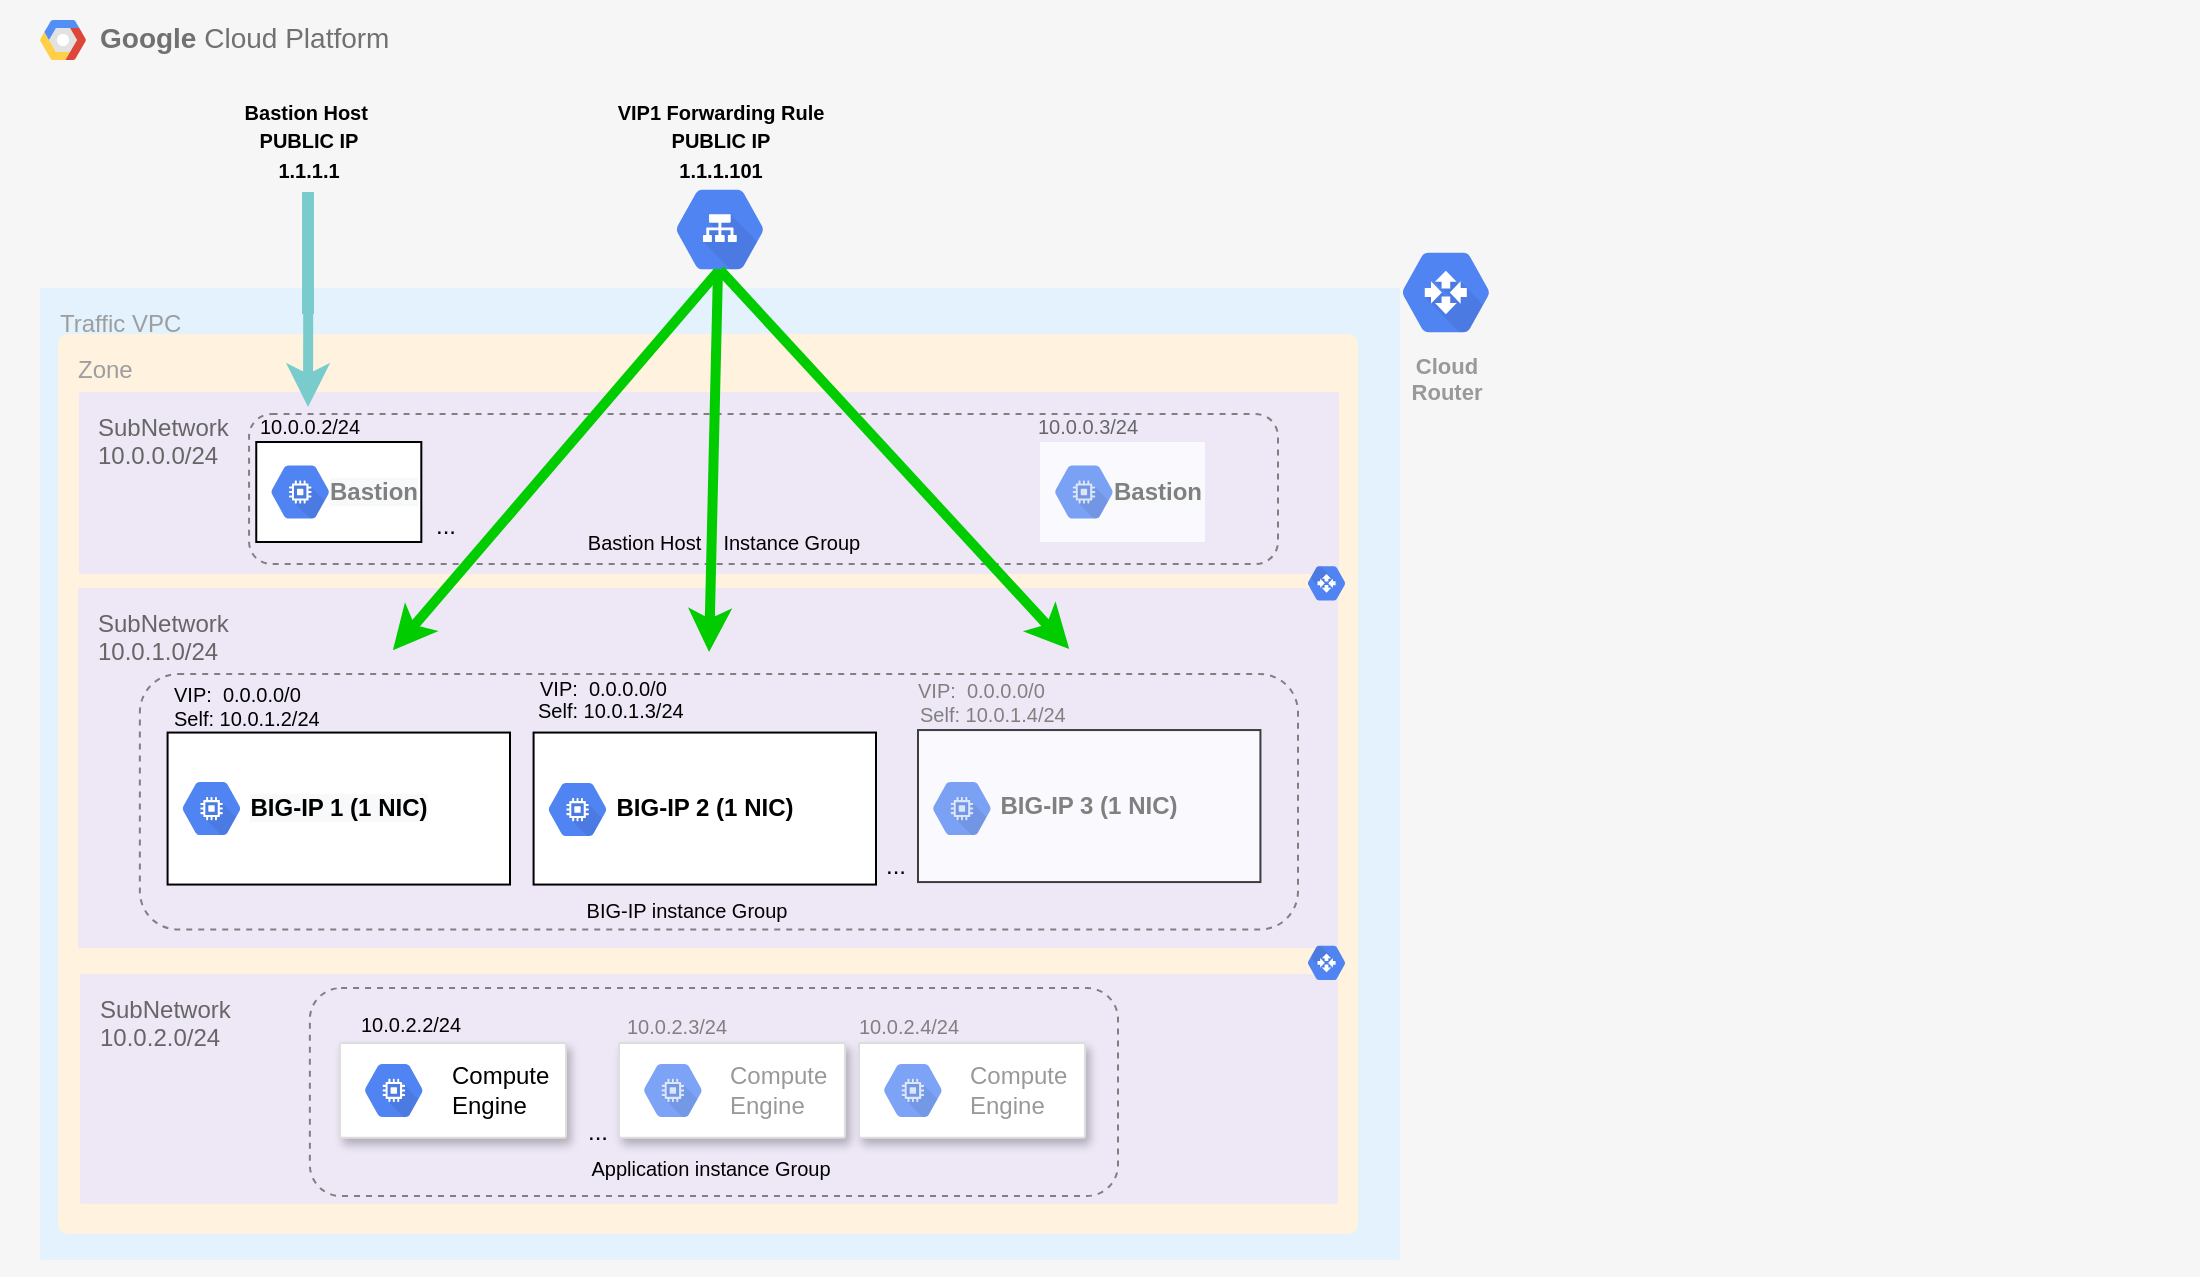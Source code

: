 <mxfile version="15.2.7" type="device"><diagram id="hrUrZuJ2duOs5Gn9yQjz" name="Page-1"><mxGraphModel dx="763" dy="2296" grid="1" gridSize="10" guides="1" tooltips="1" connect="1" arrows="1" fold="1" page="1" pageScale="1" pageWidth="1100" pageHeight="850" math="0" shadow="0"><root><mxCell id="0"/><mxCell id="1" parent="0"/><mxCell id="L_oeTIUVo5TAKEpqotAu-3" value="&lt;b&gt;Google &lt;/b&gt;Cloud Platform" style="fillColor=#F6F6F6;strokeColor=none;shadow=0;gradientColor=none;fontSize=14;align=left;spacing=10;fontColor=#717171;9E9E9E;verticalAlign=top;spacingTop=-4;fontStyle=0;spacingLeft=40;html=1;" parent="1" vertex="1"><mxGeometry y="-856" width="1100" height="638.5" as="geometry"/></mxCell><mxCell id="L_oeTIUVo5TAKEpqotAu-4" value="" style="shape=mxgraph.gcp2.google_cloud_platform;fillColor=#F6F6F6;strokeColor=none;shadow=0;gradientColor=none;" parent="L_oeTIUVo5TAKEpqotAu-3" vertex="1"><mxGeometry width="23" height="20" relative="1" as="geometry"><mxPoint x="20" y="10" as="offset"/></mxGeometry></mxCell><mxCell id="L_oeTIUVo5TAKEpqotAu-30" value="Traffic VPC" style="points=[[0,0,0],[0.25,0,0],[0.5,0,0],[0.75,0,0],[1,0,0],[1,0.25,0],[1,0.5,0],[1,0.75,0],[1,1,0],[0.75,1,0],[0.5,1,0],[0.25,1,0],[0,1,0],[0,0.75,0],[0,0.5,0],[0,0.25,0]];rounded=1;absoluteArcSize=1;arcSize=2;html=1;strokeColor=none;gradientColor=none;shadow=0;dashed=0;fontSize=12;fontColor=#9E9E9E;align=left;verticalAlign=top;spacing=10;spacingTop=-4;fillColor=#E3F2FD;" parent="L_oeTIUVo5TAKEpqotAu-3" vertex="1"><mxGeometry x="20" y="144.03" width="680" height="485.97" as="geometry"/></mxCell><mxCell id="L_oeTIUVo5TAKEpqotAu-31" value="Zone" style="points=[[0,0,0],[0.25,0,0],[0.5,0,0],[0.75,0,0],[1,0,0],[1,0.25,0],[1,0.5,0],[1,0.75,0],[1,1,0],[0.75,1,0],[0.5,1,0],[0.25,1,0],[0,1,0],[0,0.75,0],[0,0.5,0],[0,0.25,0]];rounded=1;absoluteArcSize=1;arcSize=10;html=1;strokeColor=none;gradientColor=none;shadow=0;dashed=0;fontSize=12;fontColor=#9E9E9E;align=left;verticalAlign=top;spacing=10;spacingTop=-4;fillColor=#FFF3E0;" parent="L_oeTIUVo5TAKEpqotAu-30" vertex="1"><mxGeometry width="650" height="450" relative="1" as="geometry"><mxPoint x="9" y="23" as="offset"/></mxGeometry></mxCell><mxCell id="L_oeTIUVo5TAKEpqotAu-32" value="&lt;span style=&quot;color: rgb(102 , 102 , 102)&quot;&gt;SubNetwork&lt;/span&gt;&lt;br style=&quot;color: rgb(102 , 102 , 102)&quot;&gt;&lt;span style=&quot;color: rgb(102 , 102 , 102)&quot;&gt;10.0.1.0/24&lt;/span&gt;" style="points=[[0,0,0],[0.25,0,0],[0.5,0,0],[0.75,0,0],[1,0,0],[1,0.25,0],[1,0.5,0],[1,0.75,0],[1,1,0],[0.75,1,0],[0.5,1,0],[0.25,1,0],[0,1,0],[0,0.75,0],[0,0.5,0],[0,0.25,0]];rounded=1;absoluteArcSize=1;arcSize=2;html=1;strokeColor=none;gradientColor=none;shadow=0;dashed=0;fontSize=12;fontColor=#9E9E9E;align=left;verticalAlign=top;spacing=10;spacingTop=-4;fillColor=#EDE7F6;" parent="L_oeTIUVo5TAKEpqotAu-31" vertex="1"><mxGeometry width="630" height="180" relative="1" as="geometry"><mxPoint x="10" y="127" as="offset"/></mxGeometry></mxCell><mxCell id="L_oeTIUVo5TAKEpqotAu-89" value="&lt;font style=&quot;font-size: 10px&quot;&gt;&lt;span&gt;0.0.0.0:http&lt;/span&gt;&lt;/font&gt;" style="text;html=1;align=left;verticalAlign=middle;resizable=0;points=[];autosize=1;fontStyle=1" parent="L_oeTIUVo5TAKEpqotAu-31" vertex="1"><mxGeometry x="239.934" y="401.882" width="70" height="20" as="geometry"/></mxCell><mxCell id="DzZYeF4MVpdsK01x4poW-1" value="&lt;font color=&quot;#666666&quot;&gt;SubNetwork&lt;br&gt;10.0.2.0/24&lt;/font&gt;" style="points=[[0,0,0],[0.25,0,0],[0.5,0,0],[0.75,0,0],[1,0,0],[1,0.25,0],[1,0.5,0],[1,0.75,0],[1,1,0],[0.75,1,0],[0.5,1,0],[0.25,1,0],[0,1,0],[0,0.75,0],[0,0.5,0],[0,0.25,0]];rounded=1;absoluteArcSize=1;arcSize=2;html=1;strokeColor=none;gradientColor=none;shadow=0;dashed=0;fontSize=12;fontColor=#9E9E9E;align=left;verticalAlign=top;spacing=10;spacingTop=-4;fillColor=#EDE7F6;" parent="L_oeTIUVo5TAKEpqotAu-31" vertex="1"><mxGeometry x="10.93" y="320" width="629.07" height="114.88" as="geometry"/></mxCell><mxCell id="veZG__Dy6hjF33BgE7It-9" value="" style="strokeColor=#dddddd;shadow=1;strokeWidth=1;rounded=1;absoluteArcSize=1;arcSize=2;" parent="L_oeTIUVo5TAKEpqotAu-31" vertex="1"><mxGeometry x="140.93" y="354.507" width="113.07" height="47.372" as="geometry"/></mxCell><mxCell id="veZG__Dy6hjF33BgE7It-10" value="&lt;font color=&quot;#000000&quot;&gt;Compute &lt;br&gt;Engine&lt;/font&gt;" style="dashed=0;connectable=0;html=1;fillColor=#5184F3;strokeColor=none;shape=mxgraph.gcp2.hexIcon;prIcon=compute_engine;part=1;labelPosition=right;verticalLabelPosition=middle;align=left;verticalAlign=middle;spacingLeft=5;fontColor=#999999;fontSize=12;" parent="veZG__Dy6hjF33BgE7It-9" vertex="1"><mxGeometry y="0.5" width="44" height="39" relative="1" as="geometry"><mxPoint x="5" y="-19.5" as="offset"/></mxGeometry></mxCell><mxCell id="i-7Z5bn5I6anRkR01u8z-23" value="&lt;b style=&quot;color: rgb(153 , 153 , 153) ; font-family: &amp;#34;helvetica&amp;#34; ; font-size: 12px ; font-style: normal ; letter-spacing: normal ; text-align: left ; text-indent: 0px ; text-transform: none ; word-spacing: 0px ; background-color: rgb(248 , 249 , 250)&quot;&gt;&lt;font color=&quot;#000000&quot;&gt;BIG-IP 1 (1 NIC)&lt;/font&gt;&lt;/b&gt;" style="rounded=0;whiteSpace=wrap;html=1;" parent="L_oeTIUVo5TAKEpqotAu-31" vertex="1"><mxGeometry x="54.79" y="199.25" width="171.21" height="76" as="geometry"/></mxCell><mxCell id="DzZYeF4MVpdsK01x4poW-3" value="&lt;b style=&quot;color: rgb(153 , 153 , 153) ; font-family: &amp;#34;helvetica&amp;#34; ; text-align: left&quot;&gt;&lt;font color=&quot;#000000&quot;&gt;BIG-IP 2 (1 NIC)&lt;/font&gt;&lt;/b&gt;" style="rounded=0;whiteSpace=wrap;html=1;" parent="L_oeTIUVo5TAKEpqotAu-31" vertex="1"><mxGeometry x="237.79" y="199.25" width="171.21" height="76" as="geometry"/></mxCell><mxCell id="DzZYeF4MVpdsK01x4poW-11" value="&lt;b style=&quot;font-family: &amp;#34;helvetica&amp;#34; ; text-align: left&quot;&gt;&lt;font color=&quot;#808080&quot;&gt;BIG-IP 3 (1 NIC)&lt;/font&gt;&lt;/b&gt;" style="rounded=0;whiteSpace=wrap;html=1;opacity=75;" parent="L_oeTIUVo5TAKEpqotAu-31" vertex="1"><mxGeometry x="430" y="198" width="171.21" height="76" as="geometry"/></mxCell><mxCell id="DzZYeF4MVpdsK01x4poW-22" value="" style="strokeColor=#dddddd;shadow=1;strokeWidth=1;rounded=1;absoluteArcSize=1;arcSize=2;" parent="L_oeTIUVo5TAKEpqotAu-31" vertex="1"><mxGeometry x="280.47" y="354.507" width="113.07" height="47.372" as="geometry"/></mxCell><mxCell id="DzZYeF4MVpdsK01x4poW-23" value="Compute &lt;br&gt;Engine" style="dashed=0;connectable=0;html=1;fillColor=#5184F3;strokeColor=none;shape=mxgraph.gcp2.hexIcon;prIcon=compute_engine;part=1;labelPosition=right;verticalLabelPosition=middle;align=left;verticalAlign=middle;spacingLeft=5;fontColor=#999999;fontSize=12;opacity=75;" parent="DzZYeF4MVpdsK01x4poW-22" vertex="1"><mxGeometry y="0.5" width="44" height="39" relative="1" as="geometry"><mxPoint x="5" y="-19.5" as="offset"/></mxGeometry></mxCell><mxCell id="DzZYeF4MVpdsK01x4poW-24" value="" style="strokeColor=#dddddd;shadow=1;strokeWidth=1;rounded=1;absoluteArcSize=1;arcSize=2;" parent="L_oeTIUVo5TAKEpqotAu-31" vertex="1"><mxGeometry x="400.47" y="354.507" width="113.07" height="47.372" as="geometry"/></mxCell><mxCell id="DzZYeF4MVpdsK01x4poW-25" value="Compute&lt;br&gt;Engine" style="dashed=0;connectable=0;html=1;fillColor=#5184F3;strokeColor=none;shape=mxgraph.gcp2.hexIcon;prIcon=compute_engine;part=1;labelPosition=right;verticalLabelPosition=middle;align=left;verticalAlign=middle;spacingLeft=5;fontColor=#999999;fontSize=12;opacity=75;" parent="DzZYeF4MVpdsK01x4poW-24" vertex="1"><mxGeometry y="0.5" width="44" height="39" relative="1" as="geometry"><mxPoint x="5" y="-19.5" as="offset"/></mxGeometry></mxCell><mxCell id="DzZYeF4MVpdsK01x4poW-26" value="&lt;font style=&quot;font-size: 10px&quot;&gt;10.0.2.2/24&lt;/font&gt;" style="text;html=1;align=center;verticalAlign=middle;resizable=0;points=[];autosize=1;" parent="L_oeTIUVo5TAKEpqotAu-31" vertex="1"><mxGeometry x="140.933" y="334.503" width="70" height="20" as="geometry"/></mxCell><mxCell id="veZG__Dy6hjF33BgE7It-8" value="&lt;font style=&quot;font-size: 10px&quot;&gt;Application instance Group&lt;/font&gt;" style="text;html=1;align=center;verticalAlign=middle;resizable=0;points=[];autosize=1;" parent="L_oeTIUVo5TAKEpqotAu-31" vertex="1"><mxGeometry x="255.934" y="406.997" width="140" height="20" as="geometry"/></mxCell><mxCell id="DzZYeF4MVpdsK01x4poW-29" value="&lt;font style=&quot;font-size: 10px&quot;&gt;BIG-IP instance Group&lt;/font&gt;" style="text;html=1;align=center;verticalAlign=middle;resizable=0;points=[];autosize=1;" parent="L_oeTIUVo5TAKEpqotAu-31" vertex="1"><mxGeometry x="254.004" y="277.747" width="120" height="20" as="geometry"/></mxCell><mxCell id="DzZYeF4MVpdsK01x4poW-32" value="..." style="text;html=1;strokeColor=none;fillColor=none;align=center;verticalAlign=middle;whiteSpace=wrap;rounded=0;opacity=75;" parent="L_oeTIUVo5TAKEpqotAu-31" vertex="1"><mxGeometry x="399.47" y="257.25" width="40" height="18" as="geometry"/></mxCell><mxCell id="DzZYeF4MVpdsK01x4poW-21" value="&lt;br&gt;" style="html=1;fillColor=#5184F3;strokeColor=none;verticalAlign=top;labelPosition=center;verticalLabelPosition=bottom;align=center;spacingTop=-6;fontSize=11;fontStyle=1;fontColor=#999999;shape=mxgraph.gcp2.hexIcon;prIcon=cloud_router;aspect=fixed;direction=west;" parent="L_oeTIUVo5TAKEpqotAu-31" vertex="1"><mxGeometry x="619.998" y="301.773" width="28.458" height="25.227" as="geometry"/></mxCell><mxCell id="DzZYeF4MVpdsK01x4poW-9" value="&lt;font style=&quot;font-size: 10px&quot;&gt;VIP:&amp;nbsp; 0.0.0.0/0&lt;/font&gt;" style="text;html=1;align=left;verticalAlign=middle;resizable=0;points=[];autosize=1;" parent="L_oeTIUVo5TAKEpqotAu-31" vertex="1"><mxGeometry x="238.794" y="166.999" width="80" height="20" as="geometry"/></mxCell><mxCell id="DzZYeF4MVpdsK01x4poW-6" value="&lt;font style=&quot;font-size: 10px&quot;&gt;Self: 10.0.1.3/24&lt;/font&gt;" style="text;html=1;align=left;verticalAlign=middle;resizable=0;points=[];autosize=1;" parent="L_oeTIUVo5TAKEpqotAu-31" vertex="1"><mxGeometry x="237.794" y="177.999" width="90" height="20" as="geometry"/></mxCell><mxCell id="uVPG9mShz7k0bt1VqO9q-10" value="" style="dashed=0;connectable=0;html=1;fillColor=#5184F3;strokeColor=none;shape=mxgraph.gcp2.hexIcon;prIcon=compute_engine;part=1;labelPosition=right;verticalLabelPosition=middle;align=left;verticalAlign=middle;spacingLeft=5;fontColor=#999999;fontSize=12;" vertex="1" parent="L_oeTIUVo5TAKEpqotAu-31"><mxGeometry x="54.79" y="217.75" width="44" height="39" as="geometry"/></mxCell><mxCell id="uVPG9mShz7k0bt1VqO9q-11" value="" style="dashed=0;connectable=0;html=1;fillColor=#5184F3;strokeColor=none;shape=mxgraph.gcp2.hexIcon;prIcon=compute_engine;part=1;labelPosition=right;verticalLabelPosition=middle;align=left;verticalAlign=middle;spacingLeft=5;fontColor=#999999;fontSize=12;" vertex="1" parent="L_oeTIUVo5TAKEpqotAu-31"><mxGeometry x="237.79" y="218.25" width="44" height="39" as="geometry"/></mxCell><mxCell id="uVPG9mShz7k0bt1VqO9q-12" value="" style="dashed=0;connectable=0;html=1;fillColor=#5184F3;strokeColor=none;shape=mxgraph.gcp2.hexIcon;prIcon=compute_engine;part=1;labelPosition=right;verticalLabelPosition=middle;align=left;verticalAlign=middle;spacingLeft=5;fontColor=#999999;fontSize=12;opacity=75;" vertex="1" parent="L_oeTIUVo5TAKEpqotAu-31"><mxGeometry x="430.0" y="217.75" width="44" height="39" as="geometry"/></mxCell><mxCell id="uVPG9mShz7k0bt1VqO9q-22" value="&lt;font style=&quot;font-size: 10px&quot;&gt;10.0.0.X/24&lt;/font&gt;" style="text;html=1;align=left;verticalAlign=middle;resizable=0;points=[];autosize=1;" vertex="1" parent="L_oeTIUVo5TAKEpqotAu-31"><mxGeometry x="95.534" y="68.969" width="70" height="20" as="geometry"/></mxCell><mxCell id="uVPG9mShz7k0bt1VqO9q-27" value="&lt;span style=&quot;color: rgb(102 , 102 , 102)&quot;&gt;SubNetwork&lt;/span&gt;&lt;br style=&quot;color: rgb(102 , 102 , 102)&quot;&gt;&lt;span style=&quot;color: rgb(102 , 102 , 102)&quot;&gt;10.0.0.0/24&lt;/span&gt;" style="points=[[0,0,0],[0.25,0,0],[0.5,0,0],[0.75,0,0],[1,0,0],[1,0.25,0],[1,0.5,0],[1,0.75,0],[1,1,0],[0.75,1,0],[0.5,1,0],[0.25,1,0],[0,1,0],[0,0.75,0],[0,0.5,0],[0,0.25,0]];rounded=1;absoluteArcSize=1;arcSize=2;html=1;strokeColor=none;gradientColor=none;shadow=0;dashed=0;fontSize=12;fontColor=#9E9E9E;align=left;verticalAlign=top;spacing=10;spacingTop=-4;fillColor=#EDE7F6;" vertex="1" parent="L_oeTIUVo5TAKEpqotAu-31"><mxGeometry x="10.47" y="28.97" width="630" height="91.03" as="geometry"/></mxCell><mxCell id="uVPG9mShz7k0bt1VqO9q-32" value="" style="rounded=1;whiteSpace=wrap;html=1;fillColor=none;strokeColor=#808080;dashed=1;" vertex="1" parent="L_oeTIUVo5TAKEpqotAu-31"><mxGeometry x="95.53" y="40" width="514.47" height="75" as="geometry"/></mxCell><mxCell id="uVPG9mShz7k0bt1VqO9q-33" value="&lt;b style=&quot;font-family: &amp;#34;helvetica&amp;#34; ; font-size: 12px ; font-style: normal ; letter-spacing: normal ; text-indent: 0px ; text-transform: none ; word-spacing: 0px ; background-color: rgb(248 , 249 , 250)&quot;&gt;&lt;font color=&quot;#808080&quot;&gt;Bastion&lt;/font&gt;&lt;/b&gt;" style="rounded=0;whiteSpace=wrap;html=1;align=right;" vertex="1" parent="L_oeTIUVo5TAKEpqotAu-31"><mxGeometry x="99.13" y="53.97" width="82.53" height="50" as="geometry"/></mxCell><mxCell id="uVPG9mShz7k0bt1VqO9q-34" value="&lt;span style=&quot;color: rgba(0 , 0 , 0 , 0) ; font-family: monospace ; font-size: 0px&quot;&gt;%3CmxGraphModel%3E%3Croot%3E%3CmxCell%20id%3D%220%22%2F%3E%3CmxCell%20id%3D%221%22%20parent%3D%220%22%2F%3E%3CmxCell%20id%3D%222%22%20style%3D%22edgeStyle%3DorthogonalEdgeStyle%3Brounded%3D0%3BorthogonalLoop%3D1%3BjettySize%3Dauto%3Bhtml%3D1%3BexitX%3D1%3BexitY%3D0%3BexitDx%3D0%3BexitDy%3D0%3B%22%20edge%3D%221%22%20parent%3D%221%22%3E%3CmxGeometry%20relative%3D%221%22%20as%3D%22geometry%22%3E%3CmxPoint%20x%3D%22169.0%22%20y%3D%22-598.97%22%20as%3D%22sourcePoint%22%2F%3E%3CmxPoint%20x%3D%22122.724%22%20y%3D%22-548.97%22%20as%3D%22targetPoint%22%2F%3E%3C%2FmxGeometry%3E%3C%2FmxCell%3E%3C%2Froot%3E%3C%2FmxGraphModel%3E&lt;/span&gt;" style="dashed=0;connectable=0;html=1;fillColor=#5184F3;strokeColor=none;shape=mxgraph.gcp2.hexIcon;prIcon=compute_engine;part=1;labelPosition=right;verticalLabelPosition=middle;align=left;verticalAlign=middle;spacingLeft=5;fontColor=#999999;fontSize=12;" vertex="1" parent="L_oeTIUVo5TAKEpqotAu-31"><mxGeometry x="99.13" y="59.47" width="44" height="39" as="geometry"/></mxCell><mxCell id="uVPG9mShz7k0bt1VqO9q-37" value="&lt;b style=&quot;font-family: &amp;#34;helvetica&amp;#34; ; font-size: 12px ; font-style: normal ; letter-spacing: normal ; text-indent: 0px ; text-transform: none ; word-spacing: 0px ; background-color: rgb(248 , 249 , 250)&quot;&gt;&lt;font color=&quot;#808080&quot;&gt;Bastion&lt;/font&gt;&lt;/b&gt;" style="rounded=0;whiteSpace=wrap;html=1;align=right;strokeColor=none;opacity=75;" vertex="1" parent="L_oeTIUVo5TAKEpqotAu-31"><mxGeometry x="491" y="53.97" width="82.53" height="50" as="geometry"/></mxCell><mxCell id="uVPG9mShz7k0bt1VqO9q-38" value="&lt;span style=&quot;color: rgba(0 , 0 , 0 , 0) ; font-family: monospace ; font-size: 0px&quot;&gt;%3CmxGraphModel%3E%3Croot%3E%3CmxCell%20id%3D%220%22%2F%3E%3CmxCell%20id%3D%221%22%20parent%3D%220%22%2F%3E%3CmxCell%20id%3D%222%22%20style%3D%22edgeStyle%3DorthogonalEdgeStyle%3Brounded%3D0%3BorthogonalLoop%3D1%3BjettySize%3Dauto%3Bhtml%3D1%3BexitX%3D1%3BexitY%3D0%3BexitDx%3D0%3BexitDy%3D0%3B%22%20edge%3D%221%22%20parent%3D%221%22%3E%3CmxGeometry%20relative%3D%221%22%20as%3D%22geometry%22%3E%3CmxPoint%20x%3D%22169.0%22%20y%3D%22-598.97%22%20as%3D%22sourcePoint%22%2F%3E%3CmxPoint%20x%3D%22122.724%22%20y%3D%22-548.97%22%20as%3D%22targetPoint%22%2F%3E%3C%2FmxGeometry%3E%3C%2FmxCell%3E%3C%2Froot%3E%3C%2FmxGraphModel%3E&lt;/span&gt;" style="dashed=0;connectable=0;html=1;fillColor=#5184F3;strokeColor=none;shape=mxgraph.gcp2.hexIcon;prIcon=compute_engine;part=1;labelPosition=right;verticalLabelPosition=middle;align=left;verticalAlign=middle;spacingLeft=5;fontColor=#999999;fontSize=12;opacity=75;" vertex="1" parent="L_oeTIUVo5TAKEpqotAu-31"><mxGeometry x="491.0" y="59.47" width="44" height="39" as="geometry"/></mxCell><mxCell id="uVPG9mShz7k0bt1VqO9q-40" value="&lt;font style=&quot;font-size: 10px&quot;&gt;Bastion Host&amp;nbsp; &amp;nbsp; Instance Group&lt;/font&gt;" style="text;html=1;strokeColor=none;fillColor=none;align=center;verticalAlign=middle;whiteSpace=wrap;rounded=0;" vertex="1" parent="L_oeTIUVo5TAKEpqotAu-31"><mxGeometry x="252.79" y="94" width="160" height="20" as="geometry"/></mxCell><mxCell id="uVPG9mShz7k0bt1VqO9q-44" value="..." style="text;html=1;strokeColor=none;fillColor=none;align=center;verticalAlign=middle;whiteSpace=wrap;rounded=0;opacity=75;" vertex="1" parent="L_oeTIUVo5TAKEpqotAu-31"><mxGeometry x="174.47" y="85.97" width="40" height="20" as="geometry"/></mxCell><mxCell id="uVPG9mShz7k0bt1VqO9q-45" value="&lt;font style=&quot;font-size: 10px&quot;&gt;10.0.0.2/24&lt;/font&gt;" style="text;html=1;strokeColor=none;fillColor=none;align=center;verticalAlign=middle;whiteSpace=wrap;rounded=0;opacity=75;" vertex="1" parent="L_oeTIUVo5TAKEpqotAu-31"><mxGeometry x="105.93" y="35.97" width="40" height="20" as="geometry"/></mxCell><mxCell id="uVPG9mShz7k0bt1VqO9q-46" value="&lt;font style=&quot;font-size: 10px&quot; color=&quot;#666666&quot;&gt;10.0.0.3/24&lt;/font&gt;" style="text;html=1;strokeColor=none;fillColor=none;align=center;verticalAlign=middle;whiteSpace=wrap;rounded=0;opacity=75;" vertex="1" parent="L_oeTIUVo5TAKEpqotAu-31"><mxGeometry x="494.6" y="35.97" width="40" height="20" as="geometry"/></mxCell><mxCell id="uVPG9mShz7k0bt1VqO9q-47" value="&lt;br&gt;" style="html=1;fillColor=#5184F3;strokeColor=none;verticalAlign=top;labelPosition=center;verticalLabelPosition=bottom;align=center;spacingTop=-6;fontSize=11;fontStyle=1;fontColor=#999999;shape=mxgraph.gcp2.hexIcon;prIcon=cloud_router;aspect=fixed;direction=west;" vertex="1" parent="L_oeTIUVo5TAKEpqotAu-31"><mxGeometry x="619.998" y="112.003" width="28.458" height="25.227" as="geometry"/></mxCell><mxCell id="L_oeTIUVo5TAKEpqotAu-59" value="Cloud&#10;Router" style="html=1;fillColor=#5184F3;strokeColor=none;verticalAlign=top;labelPosition=center;verticalLabelPosition=bottom;align=center;spacingTop=-6;fontSize=11;fontStyle=1;fontColor=#999999;shape=mxgraph.gcp2.hexIcon;prIcon=cloud_router" parent="L_oeTIUVo5TAKEpqotAu-3" vertex="1"><mxGeometry x="690" y="117" width="66" height="58.5" as="geometry"/></mxCell><mxCell id="i-7Z5bn5I6anRkR01u8z-21" style="edgeStyle=orthogonalEdgeStyle;rounded=0;orthogonalLoop=1;jettySize=auto;html=1;exitX=0.5;exitY=1;exitDx=0;exitDy=0;exitPerimeter=0;" parent="L_oeTIUVo5TAKEpqotAu-3" edge="1"><mxGeometry relative="1" as="geometry"><mxPoint x="360" y="399.0" as="sourcePoint"/><mxPoint x="360" y="399.0" as="targetPoint"/></mxGeometry></mxCell><mxCell id="i-7Z5bn5I6anRkR01u8z-32" value="" style="endArrow=classic;html=1;exitX=0.5;exitY=0.84;exitDx=0;exitDy=0;exitPerimeter=0;strokeColor=#00CC00;strokeWidth=5;gradientColor=none;entryX=0.227;entryY=-0.006;entryDx=0;entryDy=0;entryPerimeter=0;" parent="L_oeTIUVo5TAKEpqotAu-3" source="DzZYeF4MVpdsK01x4poW-8" edge="1"><mxGeometry width="50" height="50" relative="1" as="geometry"><mxPoint x="251.564" y="104.5" as="sourcePoint"/><mxPoint x="196.449" y="325.16" as="targetPoint"/><Array as="points"/></mxGeometry></mxCell><mxCell id="DzZYeF4MVpdsK01x4poW-8" value="" style="sketch=0;html=1;fillColor=#5184F3;strokeColor=none;verticalAlign=top;labelPosition=center;verticalLabelPosition=bottom;align=center;spacingTop=-6;fontSize=11;fontStyle=1;fontColor=#999999;shape=mxgraph.gcp2.hexIcon;prIcon=cloud_load_balancing" parent="L_oeTIUVo5TAKEpqotAu-3" vertex="1"><mxGeometry x="327" y="85.53" width="66" height="58.5" as="geometry"/></mxCell><mxCell id="i-7Z5bn5I6anRkR01u8z-31" value="&lt;font style=&quot;font-size: 10px&quot;&gt;&lt;b&gt;VIP1 Forwarding Rule&lt;br&gt;PUBLIC IP&lt;br&gt;1.1.1.101&lt;/b&gt;&lt;br&gt;&lt;/font&gt;" style="text;html=1;align=center;verticalAlign=middle;resizable=0;points=[];autosize=1;" parent="L_oeTIUVo5TAKEpqotAu-3" vertex="1"><mxGeometry x="300.004" y="44.53" width="120" height="50" as="geometry"/></mxCell><mxCell id="DzZYeF4MVpdsK01x4poW-10" value="" style="endArrow=classic;html=1;strokeColor=#00CC00;strokeWidth=5;gradientColor=none;entryX=0.811;entryY=-0.011;entryDx=0;entryDy=0;entryPerimeter=0;" parent="L_oeTIUVo5TAKEpqotAu-3" edge="1"><mxGeometry width="50" height="50" relative="1" as="geometry"><mxPoint x="360" y="135" as="sourcePoint"/><mxPoint x="534.626" y="324.46" as="targetPoint"/><Array as="points"/></mxGeometry></mxCell><mxCell id="uVPG9mShz7k0bt1VqO9q-7" value="&lt;font style=&quot;font-size: 10px&quot;&gt;&lt;b&gt;Bastion Host&amp;nbsp;&lt;br&gt;PUBLIC IP&lt;br&gt;1.1.1.1&lt;/b&gt;&lt;br&gt;&lt;/font&gt;" style="text;html=1;align=center;verticalAlign=middle;resizable=0;points=[];autosize=1;" vertex="1" parent="L_oeTIUVo5TAKEpqotAu-3"><mxGeometry x="114.004" y="44.53" width="80" height="50" as="geometry"/></mxCell><mxCell id="uVPG9mShz7k0bt1VqO9q-20" value="" style="endArrow=classic;html=1;entryX=0.5;entryY=0;entryDx=0;entryDy=0;entryPerimeter=0;strokeWidth=5;strokeColor=#7ACCCC;" edge="1" parent="L_oeTIUVo5TAKEpqotAu-3"><mxGeometry width="50" height="50" relative="1" as="geometry"><mxPoint x="154.13" y="149.53" as="sourcePoint"/><mxPoint x="154.005" y="203.53" as="targetPoint"/></mxGeometry></mxCell><mxCell id="uVPG9mShz7k0bt1VqO9q-21" value="" style="endArrow=none;html=1;strokeWidth=6;strokeColor=#7ACCCC;" edge="1" parent="L_oeTIUVo5TAKEpqotAu-3"><mxGeometry width="50" height="50" relative="1" as="geometry"><mxPoint x="154" y="157" as="sourcePoint"/><mxPoint x="154" y="96" as="targetPoint"/></mxGeometry></mxCell><mxCell id="yoABx-35BRIv0o9AAoPa-27" value="&lt;font style=&quot;font-size: 10px&quot;&gt;Self: 10.0.1.2/24&lt;/font&gt;" style="text;html=1;align=left;verticalAlign=middle;resizable=0;points=[];autosize=1;" parent="1" vertex="1"><mxGeometry x="84.864" y="-507.001" width="90" height="20" as="geometry"/></mxCell><mxCell id="yoABx-35BRIv0o9AAoPa-28" value="&lt;font style=&quot;font-size: 10px&quot;&gt;VIP:&amp;nbsp; 0.0.0.0/0&lt;/font&gt;" style="text;html=1;align=left;verticalAlign=middle;resizable=0;points=[];autosize=1;" parent="1" vertex="1"><mxGeometry x="84.864" y="-519.001" width="80" height="20" as="geometry"/></mxCell><mxCell id="DzZYeF4MVpdsK01x4poW-12" value="&lt;span style=&quot;font-size: 10px&quot;&gt;&lt;font color=&quot;#808080&quot;&gt;Self:&lt;/font&gt;&amp;nbsp;&lt;/span&gt;&lt;font style=&quot;font-size: 10px&quot; color=&quot;#808080&quot;&gt;10.0.1.4/24&lt;/font&gt;" style="text;html=1;align=left;verticalAlign=middle;resizable=0;points=[];autosize=1;" parent="1" vertex="1"><mxGeometry x="457.864" y="-509.001" width="90" height="20" as="geometry"/></mxCell><mxCell id="DzZYeF4MVpdsK01x4poW-13" value="&lt;font style=&quot;font-size: 10px&quot; color=&quot;#808080&quot;&gt;VIP:&amp;nbsp; 0.0.0.0/0&lt;/font&gt;" style="text;html=1;align=left;verticalAlign=middle;resizable=0;points=[];autosize=1;" parent="1" vertex="1"><mxGeometry x="456.864" y="-521.001" width="80" height="20" as="geometry"/></mxCell><mxCell id="DzZYeF4MVpdsK01x4poW-17" value="" style="endArrow=classic;html=1;exitX=0.5;exitY=0.84;exitDx=0;exitDy=0;exitPerimeter=0;strokeColor=#00CC00;strokeWidth=5;gradientColor=none;entryX=0.5;entryY=0;entryDx=0;entryDy=0;" parent="1" edge="1"><mxGeometry width="50" height="50" relative="1" as="geometry"><mxPoint x="359" y="-721.33" as="sourcePoint"/><mxPoint x="354.535" y="-530" as="targetPoint"/><Array as="points"/></mxGeometry></mxCell><mxCell id="DzZYeF4MVpdsK01x4poW-27" value="&lt;font style=&quot;font-size: 10px&quot; color=&quot;#808080&quot;&gt;10.0.2.3/24&lt;/font&gt;" style="text;html=1;align=center;verticalAlign=middle;resizable=0;points=[];autosize=1;" parent="1" vertex="1"><mxGeometry x="303.003" y="-352.997" width="70" height="20" as="geometry"/></mxCell><mxCell id="DzZYeF4MVpdsK01x4poW-28" value="&lt;font style=&quot;font-size: 10px&quot; color=&quot;#808080&quot;&gt;10.0.2.4/24&lt;/font&gt;" style="text;html=1;align=center;verticalAlign=middle;resizable=0;points=[];autosize=1;" parent="1" vertex="1"><mxGeometry x="419.003" y="-352.997" width="70" height="20" as="geometry"/></mxCell><mxCell id="DzZYeF4MVpdsK01x4poW-33" value="..." style="text;html=1;strokeColor=none;fillColor=none;align=center;verticalAlign=middle;whiteSpace=wrap;rounded=0;opacity=75;" parent="1" vertex="1"><mxGeometry x="279" y="-299" width="40" height="18" as="geometry"/></mxCell><mxCell id="uVPG9mShz7k0bt1VqO9q-25" value="" style="rounded=1;whiteSpace=wrap;html=1;fillColor=none;strokeColor=#808080;dashed=1;" vertex="1" parent="1"><mxGeometry x="69.93" y="-518.97" width="579.07" height="127.75" as="geometry"/></mxCell><mxCell id="uVPG9mShz7k0bt1VqO9q-39" value="" style="rounded=1;whiteSpace=wrap;html=1;fillColor=none;strokeColor=#808080;dashed=1;" vertex="1" parent="1"><mxGeometry x="154.93" y="-361.97" width="404.07" height="104" as="geometry"/></mxCell></root></mxGraphModel></diagram></mxfile>